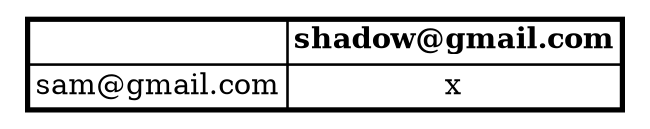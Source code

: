 digraph G {
node [shape=plaintext];
RELACIONES_DE_AMISTAD [label=<
<table border='2' cellborder='1' cellspacing='0'>
<tr><td></td><td><b>shadow@gmail.com</b></td></tr>
<tr><td>sam@gmail.com</td><td>x</td></tr>
</table>>];
}
